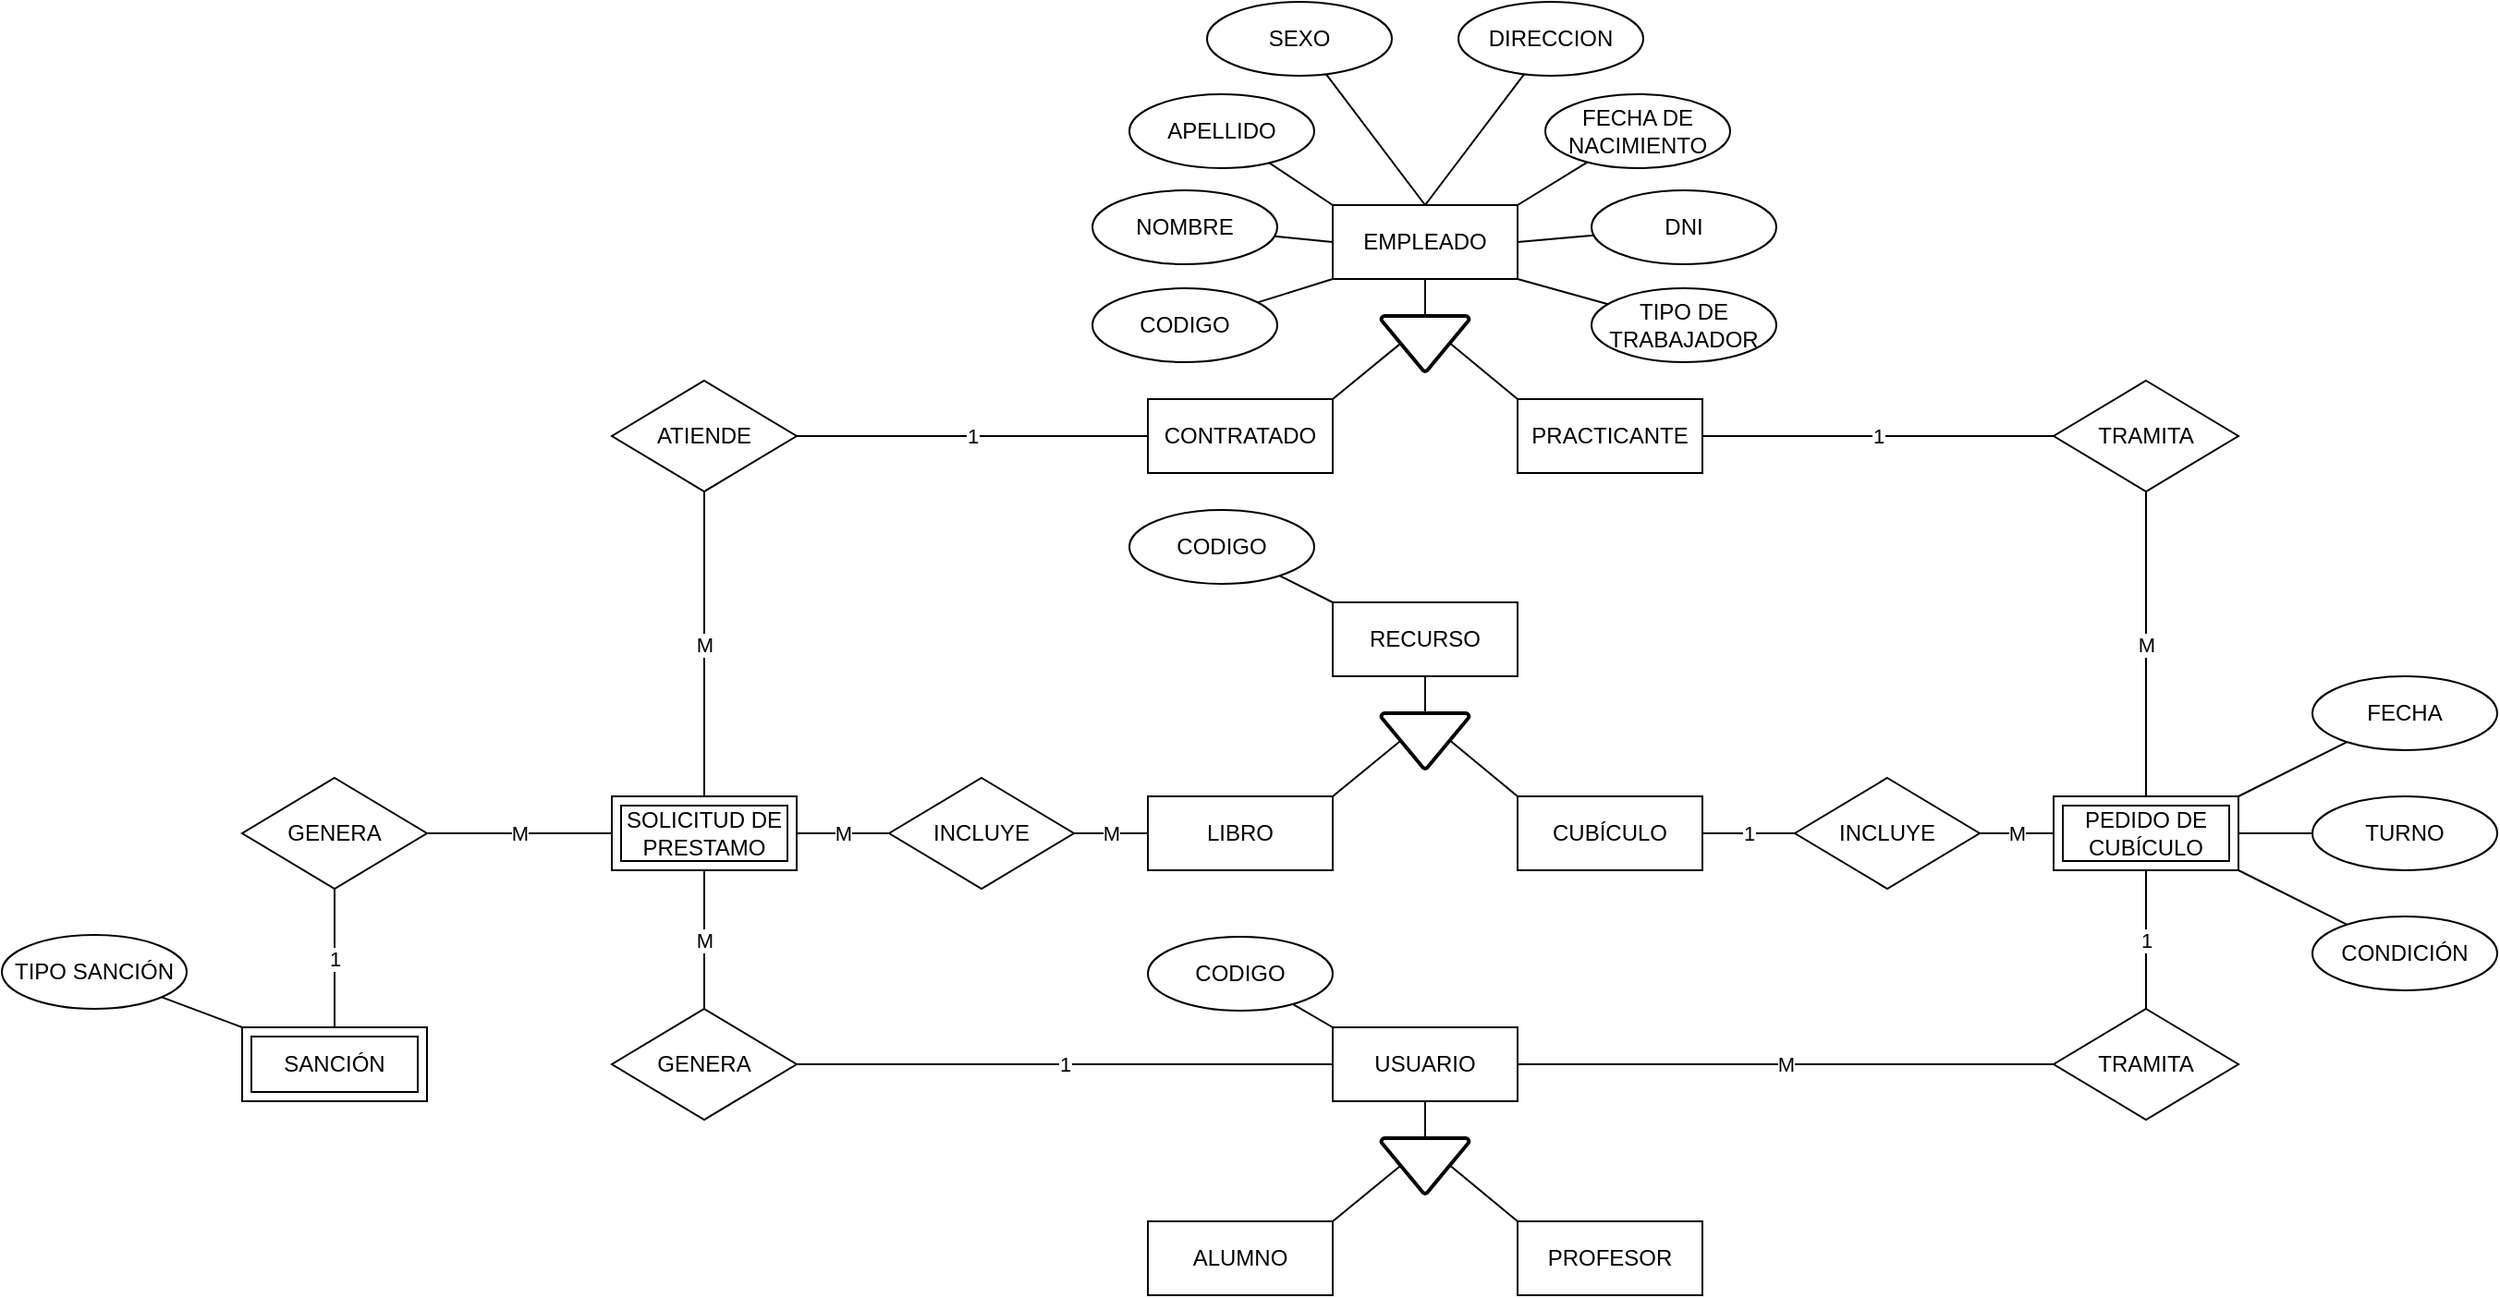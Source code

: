 <mxfile version="24.7.7">
  <diagram name="Página-1" id="G9rUGPNw00L3rzabB0hU">
    <mxGraphModel dx="1714" dy="923" grid="1" gridSize="10" guides="1" tooltips="1" connect="1" arrows="1" fold="1" page="1" pageScale="1" pageWidth="1654" pageHeight="1169" math="0" shadow="0">
      <root>
        <mxCell id="0" />
        <mxCell id="1" parent="0" />
        <mxCell id="yMQW78_DR7g0Fg4DEsil-11" value="" style="rounded=0;orthogonalLoop=1;jettySize=auto;html=1;endArrow=none;endFill=0;" edge="1" parent="1" source="yMQW78_DR7g0Fg4DEsil-2" target="yMQW78_DR7g0Fg4DEsil-10">
          <mxGeometry relative="1" as="geometry" />
        </mxCell>
        <mxCell id="yMQW78_DR7g0Fg4DEsil-2" value="RECURSO" style="whiteSpace=wrap;html=1;align=center;" vertex="1" parent="1">
          <mxGeometry x="750" y="480" width="100" height="40" as="geometry" />
        </mxCell>
        <mxCell id="yMQW78_DR7g0Fg4DEsil-3" value="CUBÍCULO" style="whiteSpace=wrap;html=1;align=center;" vertex="1" parent="1">
          <mxGeometry x="850" y="585" width="100" height="40" as="geometry" />
        </mxCell>
        <mxCell id="yMQW78_DR7g0Fg4DEsil-16" value="M" style="rounded=0;orthogonalLoop=1;jettySize=auto;html=1;endArrow=none;endFill=0;" edge="1" parent="1" source="yMQW78_DR7g0Fg4DEsil-4" target="yMQW78_DR7g0Fg4DEsil-15">
          <mxGeometry relative="1" as="geometry" />
        </mxCell>
        <mxCell id="yMQW78_DR7g0Fg4DEsil-4" value="LIBRO" style="whiteSpace=wrap;html=1;align=center;" vertex="1" parent="1">
          <mxGeometry x="650" y="585" width="100" height="40" as="geometry" />
        </mxCell>
        <mxCell id="yMQW78_DR7g0Fg4DEsil-17" value="M" style="rounded=0;orthogonalLoop=1;jettySize=auto;html=1;endArrow=none;endFill=0;exitX=1;exitY=0.5;exitDx=0;exitDy=0;" edge="1" parent="1" source="yMQW78_DR7g0Fg4DEsil-79" target="yMQW78_DR7g0Fg4DEsil-15">
          <mxGeometry relative="1" as="geometry">
            <mxPoint x="460" y="605" as="sourcePoint" />
          </mxGeometry>
        </mxCell>
        <mxCell id="yMQW78_DR7g0Fg4DEsil-20" value="M" style="rounded=0;orthogonalLoop=1;jettySize=auto;html=1;entryX=0.5;entryY=1;entryDx=0;entryDy=0;endArrow=none;endFill=0;exitX=0.5;exitY=0;exitDx=0;exitDy=0;" edge="1" parent="1" source="yMQW78_DR7g0Fg4DEsil-79" target="yMQW78_DR7g0Fg4DEsil-18">
          <mxGeometry relative="1" as="geometry">
            <mxPoint x="410" y="585" as="sourcePoint" />
          </mxGeometry>
        </mxCell>
        <mxCell id="yMQW78_DR7g0Fg4DEsil-63" value="M" style="rounded=0;orthogonalLoop=1;jettySize=auto;html=1;endArrow=none;endFill=0;exitX=0.5;exitY=1;exitDx=0;exitDy=0;" edge="1" parent="1" source="yMQW78_DR7g0Fg4DEsil-79" target="yMQW78_DR7g0Fg4DEsil-62">
          <mxGeometry relative="1" as="geometry">
            <mxPoint x="410" y="625" as="sourcePoint" />
          </mxGeometry>
        </mxCell>
        <mxCell id="yMQW78_DR7g0Fg4DEsil-12" style="rounded=0;orthogonalLoop=1;jettySize=auto;html=1;entryX=1;entryY=0;entryDx=0;entryDy=0;endArrow=none;endFill=0;exitX=0.212;exitY=0.507;exitDx=0;exitDy=0;exitPerimeter=0;" edge="1" parent="1" source="yMQW78_DR7g0Fg4DEsil-10" target="yMQW78_DR7g0Fg4DEsil-4">
          <mxGeometry relative="1" as="geometry" />
        </mxCell>
        <mxCell id="yMQW78_DR7g0Fg4DEsil-13" style="rounded=0;orthogonalLoop=1;jettySize=auto;html=1;entryX=0;entryY=0;entryDx=0;entryDy=0;endArrow=none;endFill=0;exitX=0.792;exitY=0.504;exitDx=0;exitDy=0;exitPerimeter=0;" edge="1" parent="1" source="yMQW78_DR7g0Fg4DEsil-10" target="yMQW78_DR7g0Fg4DEsil-3">
          <mxGeometry relative="1" as="geometry" />
        </mxCell>
        <mxCell id="yMQW78_DR7g0Fg4DEsil-10" value="" style="strokeWidth=2;html=1;shape=mxgraph.flowchart.merge_or_storage;whiteSpace=wrap;" vertex="1" parent="1">
          <mxGeometry x="776.25" y="540" width="47.5" height="30" as="geometry" />
        </mxCell>
        <mxCell id="yMQW78_DR7g0Fg4DEsil-15" value="INCLUYE" style="shape=rhombus;perimeter=rhombusPerimeter;whiteSpace=wrap;html=1;align=center;" vertex="1" parent="1">
          <mxGeometry x="510" y="575" width="100" height="60" as="geometry" />
        </mxCell>
        <mxCell id="yMQW78_DR7g0Fg4DEsil-21" value="1" style="rounded=0;orthogonalLoop=1;jettySize=auto;html=1;endArrow=none;endFill=0;" edge="1" parent="1" source="yMQW78_DR7g0Fg4DEsil-18" target="yMQW78_DR7g0Fg4DEsil-19">
          <mxGeometry relative="1" as="geometry" />
        </mxCell>
        <mxCell id="yMQW78_DR7g0Fg4DEsil-18" value="ATIENDE" style="shape=rhombus;perimeter=rhombusPerimeter;whiteSpace=wrap;html=1;align=center;" vertex="1" parent="1">
          <mxGeometry x="360" y="360" width="100" height="60" as="geometry" />
        </mxCell>
        <mxCell id="yMQW78_DR7g0Fg4DEsil-19" value="CONTRATADO" style="whiteSpace=wrap;html=1;align=center;" vertex="1" parent="1">
          <mxGeometry x="650" y="370" width="100" height="40" as="geometry" />
        </mxCell>
        <mxCell id="yMQW78_DR7g0Fg4DEsil-23" style="rounded=0;orthogonalLoop=1;jettySize=auto;html=1;entryX=0;entryY=0;entryDx=0;entryDy=0;endArrow=none;endFill=0;exitX=0.792;exitY=0.504;exitDx=0;exitDy=0;exitPerimeter=0;" edge="1" source="yMQW78_DR7g0Fg4DEsil-25" target="yMQW78_DR7g0Fg4DEsil-26" parent="1">
          <mxGeometry relative="1" as="geometry" />
        </mxCell>
        <mxCell id="yMQW78_DR7g0Fg4DEsil-25" value="" style="strokeWidth=2;html=1;shape=mxgraph.flowchart.merge_or_storage;whiteSpace=wrap;" vertex="1" parent="1">
          <mxGeometry x="776.25" y="325" width="47.5" height="30" as="geometry" />
        </mxCell>
        <mxCell id="yMQW78_DR7g0Fg4DEsil-26" value="PRACTICANTE" style="whiteSpace=wrap;html=1;align=center;" vertex="1" parent="1">
          <mxGeometry x="850" y="370" width="100" height="40" as="geometry" />
        </mxCell>
        <mxCell id="yMQW78_DR7g0Fg4DEsil-28" value="" style="rounded=0;orthogonalLoop=1;jettySize=auto;html=1;endArrow=none;endFill=0;" edge="1" parent="1" source="yMQW78_DR7g0Fg4DEsil-27" target="yMQW78_DR7g0Fg4DEsil-25">
          <mxGeometry relative="1" as="geometry" />
        </mxCell>
        <mxCell id="yMQW78_DR7g0Fg4DEsil-27" value="EMPLEADO" style="whiteSpace=wrap;html=1;align=center;" vertex="1" parent="1">
          <mxGeometry x="750" y="265" width="100" height="40" as="geometry" />
        </mxCell>
        <mxCell id="yMQW78_DR7g0Fg4DEsil-31" style="rounded=0;orthogonalLoop=1;jettySize=auto;html=1;entryX=0.216;entryY=0.502;entryDx=0;entryDy=0;entryPerimeter=0;exitX=1;exitY=0;exitDx=0;exitDy=0;endArrow=none;endFill=0;" edge="1" parent="1" source="yMQW78_DR7g0Fg4DEsil-19" target="yMQW78_DR7g0Fg4DEsil-25">
          <mxGeometry relative="1" as="geometry" />
        </mxCell>
        <mxCell id="yMQW78_DR7g0Fg4DEsil-35" value="1" style="rounded=0;orthogonalLoop=1;jettySize=auto;html=1;endArrow=none;endFill=0;" edge="1" parent="1" source="yMQW78_DR7g0Fg4DEsil-33" target="yMQW78_DR7g0Fg4DEsil-3">
          <mxGeometry relative="1" as="geometry" />
        </mxCell>
        <mxCell id="yMQW78_DR7g0Fg4DEsil-36" value="" style="rounded=0;orthogonalLoop=1;jettySize=auto;html=1;endArrow=none;endFill=0;" edge="1" parent="1" source="yMQW78_DR7g0Fg4DEsil-33">
          <mxGeometry relative="1" as="geometry">
            <mxPoint x="1140" y="605" as="targetPoint" />
          </mxGeometry>
        </mxCell>
        <mxCell id="yMQW78_DR7g0Fg4DEsil-37" value="M" style="rounded=0;orthogonalLoop=1;jettySize=auto;html=1;endArrow=none;endFill=0;entryX=0;entryY=0.5;entryDx=0;entryDy=0;" edge="1" parent="1" source="yMQW78_DR7g0Fg4DEsil-33" target="yMQW78_DR7g0Fg4DEsil-81">
          <mxGeometry relative="1" as="geometry">
            <mxPoint x="1140" y="605" as="targetPoint" />
          </mxGeometry>
        </mxCell>
        <mxCell id="yMQW78_DR7g0Fg4DEsil-33" value="INCLUYE" style="shape=rhombus;perimeter=rhombusPerimeter;whiteSpace=wrap;html=1;align=center;" vertex="1" parent="1">
          <mxGeometry x="1000" y="575" width="100" height="60" as="geometry" />
        </mxCell>
        <mxCell id="yMQW78_DR7g0Fg4DEsil-39" value="M" style="rounded=0;orthogonalLoop=1;jettySize=auto;html=1;entryX=0.5;entryY=0;entryDx=0;entryDy=0;endArrow=none;endFill=0;" edge="1" parent="1" source="yMQW78_DR7g0Fg4DEsil-38" target="yMQW78_DR7g0Fg4DEsil-81">
          <mxGeometry relative="1" as="geometry">
            <mxPoint x="1190" y="585" as="targetPoint" />
          </mxGeometry>
        </mxCell>
        <mxCell id="yMQW78_DR7g0Fg4DEsil-40" value="1" style="rounded=0;orthogonalLoop=1;jettySize=auto;html=1;endArrow=none;endFill=0;" edge="1" parent="1" source="yMQW78_DR7g0Fg4DEsil-38" target="yMQW78_DR7g0Fg4DEsil-26">
          <mxGeometry relative="1" as="geometry" />
        </mxCell>
        <mxCell id="yMQW78_DR7g0Fg4DEsil-38" value="TRAMITA" style="shape=rhombus;perimeter=rhombusPerimeter;whiteSpace=wrap;html=1;align=center;" vertex="1" parent="1">
          <mxGeometry x="1140" y="360" width="100" height="60" as="geometry" />
        </mxCell>
        <mxCell id="yMQW78_DR7g0Fg4DEsil-45" style="rounded=0;orthogonalLoop=1;jettySize=auto;html=1;entryX=1;entryY=0;entryDx=0;entryDy=0;endArrow=none;endFill=0;" edge="1" parent="1" source="yMQW78_DR7g0Fg4DEsil-41" target="yMQW78_DR7g0Fg4DEsil-81">
          <mxGeometry relative="1" as="geometry">
            <mxPoint x="1240" y="585" as="targetPoint" />
          </mxGeometry>
        </mxCell>
        <mxCell id="yMQW78_DR7g0Fg4DEsil-41" value="FECHA" style="ellipse;whiteSpace=wrap;html=1;align=center;" vertex="1" parent="1">
          <mxGeometry x="1280" y="520" width="100" height="40" as="geometry" />
        </mxCell>
        <mxCell id="yMQW78_DR7g0Fg4DEsil-44" value="" style="rounded=0;orthogonalLoop=1;jettySize=auto;html=1;endArrow=none;endFill=0;entryX=1;entryY=0.5;entryDx=0;entryDy=0;" edge="1" parent="1" source="yMQW78_DR7g0Fg4DEsil-42" target="yMQW78_DR7g0Fg4DEsil-81">
          <mxGeometry relative="1" as="geometry">
            <mxPoint x="1240" y="605" as="targetPoint" />
          </mxGeometry>
        </mxCell>
        <mxCell id="yMQW78_DR7g0Fg4DEsil-42" value="TURNO" style="ellipse;whiteSpace=wrap;html=1;align=center;" vertex="1" parent="1">
          <mxGeometry x="1280" y="585" width="100" height="40" as="geometry" />
        </mxCell>
        <mxCell id="yMQW78_DR7g0Fg4DEsil-47" style="rounded=0;orthogonalLoop=1;jettySize=auto;html=1;entryX=1;entryY=1;entryDx=0;entryDy=0;endArrow=none;endFill=0;" edge="1" parent="1" source="yMQW78_DR7g0Fg4DEsil-43" target="yMQW78_DR7g0Fg4DEsil-81">
          <mxGeometry relative="1" as="geometry">
            <mxPoint x="1240" y="625" as="targetPoint" />
          </mxGeometry>
        </mxCell>
        <mxCell id="yMQW78_DR7g0Fg4DEsil-43" value="CONDICIÓN" style="ellipse;whiteSpace=wrap;html=1;align=center;" vertex="1" parent="1">
          <mxGeometry x="1280" y="650" width="100" height="40" as="geometry" />
        </mxCell>
        <mxCell id="yMQW78_DR7g0Fg4DEsil-48" value="" style="rounded=0;orthogonalLoop=1;jettySize=auto;html=1;endArrow=none;endFill=0;" edge="1" source="yMQW78_DR7g0Fg4DEsil-49" target="yMQW78_DR7g0Fg4DEsil-54" parent="1">
          <mxGeometry relative="1" as="geometry" />
        </mxCell>
        <mxCell id="yMQW78_DR7g0Fg4DEsil-49" value="USUARIO" style="whiteSpace=wrap;html=1;align=center;" vertex="1" parent="1">
          <mxGeometry x="750" y="710" width="100" height="40" as="geometry" />
        </mxCell>
        <mxCell id="yMQW78_DR7g0Fg4DEsil-50" value="PROFESOR" style="whiteSpace=wrap;html=1;align=center;" vertex="1" parent="1">
          <mxGeometry x="850" y="815" width="100" height="40" as="geometry" />
        </mxCell>
        <mxCell id="yMQW78_DR7g0Fg4DEsil-51" value="ALUMNO" style="whiteSpace=wrap;html=1;align=center;" vertex="1" parent="1">
          <mxGeometry x="650" y="815" width="100" height="40" as="geometry" />
        </mxCell>
        <mxCell id="yMQW78_DR7g0Fg4DEsil-52" style="rounded=0;orthogonalLoop=1;jettySize=auto;html=1;entryX=1;entryY=0;entryDx=0;entryDy=0;endArrow=none;endFill=0;exitX=0.212;exitY=0.507;exitDx=0;exitDy=0;exitPerimeter=0;" edge="1" source="yMQW78_DR7g0Fg4DEsil-54" target="yMQW78_DR7g0Fg4DEsil-51" parent="1">
          <mxGeometry relative="1" as="geometry" />
        </mxCell>
        <mxCell id="yMQW78_DR7g0Fg4DEsil-53" style="rounded=0;orthogonalLoop=1;jettySize=auto;html=1;entryX=0;entryY=0;entryDx=0;entryDy=0;endArrow=none;endFill=0;exitX=0.792;exitY=0.504;exitDx=0;exitDy=0;exitPerimeter=0;" edge="1" source="yMQW78_DR7g0Fg4DEsil-54" target="yMQW78_DR7g0Fg4DEsil-50" parent="1">
          <mxGeometry relative="1" as="geometry" />
        </mxCell>
        <mxCell id="yMQW78_DR7g0Fg4DEsil-54" value="" style="strokeWidth=2;html=1;shape=mxgraph.flowchart.merge_or_storage;whiteSpace=wrap;" vertex="1" parent="1">
          <mxGeometry x="776.25" y="770" width="47.5" height="30" as="geometry" />
        </mxCell>
        <mxCell id="yMQW78_DR7g0Fg4DEsil-64" value="1" style="rounded=0;orthogonalLoop=1;jettySize=auto;html=1;entryX=0;entryY=0.5;entryDx=0;entryDy=0;endArrow=none;endFill=0;" edge="1" parent="1" source="yMQW78_DR7g0Fg4DEsil-62" target="yMQW78_DR7g0Fg4DEsil-49">
          <mxGeometry relative="1" as="geometry" />
        </mxCell>
        <mxCell id="yMQW78_DR7g0Fg4DEsil-62" value="GENERA" style="shape=rhombus;perimeter=rhombusPerimeter;whiteSpace=wrap;html=1;align=center;" vertex="1" parent="1">
          <mxGeometry x="360" y="700" width="100" height="60" as="geometry" />
        </mxCell>
        <mxCell id="yMQW78_DR7g0Fg4DEsil-66" value="1" style="rounded=0;orthogonalLoop=1;jettySize=auto;html=1;endArrow=none;endFill=0;entryX=0.5;entryY=1;entryDx=0;entryDy=0;" edge="1" parent="1" source="yMQW78_DR7g0Fg4DEsil-65" target="yMQW78_DR7g0Fg4DEsil-81">
          <mxGeometry relative="1" as="geometry">
            <mxPoint x="1190" y="625" as="targetPoint" />
          </mxGeometry>
        </mxCell>
        <mxCell id="yMQW78_DR7g0Fg4DEsil-67" value="M" style="rounded=0;orthogonalLoop=1;jettySize=auto;html=1;entryX=1;entryY=0.5;entryDx=0;entryDy=0;endArrow=none;endFill=0;" edge="1" parent="1" source="yMQW78_DR7g0Fg4DEsil-65" target="yMQW78_DR7g0Fg4DEsil-49">
          <mxGeometry relative="1" as="geometry" />
        </mxCell>
        <mxCell id="yMQW78_DR7g0Fg4DEsil-65" value="TRAMITA" style="shape=rhombus;perimeter=rhombusPerimeter;whiteSpace=wrap;html=1;align=center;" vertex="1" parent="1">
          <mxGeometry x="1140" y="700" width="100" height="60" as="geometry" />
        </mxCell>
        <mxCell id="yMQW78_DR7g0Fg4DEsil-69" style="rounded=0;orthogonalLoop=1;jettySize=auto;html=1;entryX=0;entryY=0;entryDx=0;entryDy=0;endArrow=none;endFill=0;" edge="1" parent="1" source="yMQW78_DR7g0Fg4DEsil-68" target="yMQW78_DR7g0Fg4DEsil-49">
          <mxGeometry relative="1" as="geometry" />
        </mxCell>
        <mxCell id="yMQW78_DR7g0Fg4DEsil-68" value="CODIGO" style="ellipse;whiteSpace=wrap;html=1;align=center;" vertex="1" parent="1">
          <mxGeometry x="650" y="661" width="100" height="40" as="geometry" />
        </mxCell>
        <mxCell id="yMQW78_DR7g0Fg4DEsil-75" value="1" style="rounded=0;orthogonalLoop=1;jettySize=auto;html=1;endArrow=none;endFill=0;entryX=0.5;entryY=0;entryDx=0;entryDy=0;" edge="1" parent="1" source="yMQW78_DR7g0Fg4DEsil-71" target="yMQW78_DR7g0Fg4DEsil-85">
          <mxGeometry relative="1" as="geometry">
            <mxPoint x="210" y="710" as="targetPoint" />
          </mxGeometry>
        </mxCell>
        <mxCell id="yMQW78_DR7g0Fg4DEsil-76" value="M" style="rounded=0;orthogonalLoop=1;jettySize=auto;html=1;endArrow=none;endFill=0;entryX=0;entryY=0.5;entryDx=0;entryDy=0;" edge="1" parent="1" source="yMQW78_DR7g0Fg4DEsil-71" target="yMQW78_DR7g0Fg4DEsil-79">
          <mxGeometry relative="1" as="geometry">
            <mxPoint x="360" y="605" as="targetPoint" />
          </mxGeometry>
        </mxCell>
        <mxCell id="yMQW78_DR7g0Fg4DEsil-71" value="GENERA" style="shape=rhombus;perimeter=rhombusPerimeter;whiteSpace=wrap;html=1;align=center;" vertex="1" parent="1">
          <mxGeometry x="160" y="575" width="100" height="60" as="geometry" />
        </mxCell>
        <mxCell id="yMQW78_DR7g0Fg4DEsil-78" style="rounded=0;orthogonalLoop=1;jettySize=auto;html=1;entryX=0;entryY=0;entryDx=0;entryDy=0;endArrow=none;endFill=0;" edge="1" parent="1" source="yMQW78_DR7g0Fg4DEsil-77" target="yMQW78_DR7g0Fg4DEsil-85">
          <mxGeometry relative="1" as="geometry">
            <mxPoint x="160" y="710" as="targetPoint" />
          </mxGeometry>
        </mxCell>
        <mxCell id="yMQW78_DR7g0Fg4DEsil-77" value="TIPO SANCIÓN" style="ellipse;whiteSpace=wrap;html=1;align=center;" vertex="1" parent="1">
          <mxGeometry x="30" y="660" width="100" height="40" as="geometry" />
        </mxCell>
        <mxCell id="yMQW78_DR7g0Fg4DEsil-79" value="SOLICITUD DE PRESTAMO" style="shape=ext;margin=3;double=1;whiteSpace=wrap;html=1;align=center;" vertex="1" parent="1">
          <mxGeometry x="360" y="585" width="100" height="40" as="geometry" />
        </mxCell>
        <mxCell id="yMQW78_DR7g0Fg4DEsil-81" value="PEDIDO DE CUBÍCULO" style="shape=ext;margin=3;double=1;whiteSpace=wrap;html=1;align=center;" vertex="1" parent="1">
          <mxGeometry x="1140" y="585" width="100" height="40" as="geometry" />
        </mxCell>
        <mxCell id="yMQW78_DR7g0Fg4DEsil-85" value="SANCIÓN" style="shape=ext;margin=3;double=1;whiteSpace=wrap;html=1;align=center;" vertex="1" parent="1">
          <mxGeometry x="160" y="710" width="100" height="40" as="geometry" />
        </mxCell>
        <mxCell id="yMQW78_DR7g0Fg4DEsil-89" style="rounded=0;orthogonalLoop=1;jettySize=auto;html=1;entryX=0;entryY=0;entryDx=0;entryDy=0;endArrow=none;endFill=0;" edge="1" parent="1" source="yMQW78_DR7g0Fg4DEsil-88" target="yMQW78_DR7g0Fg4DEsil-2">
          <mxGeometry relative="1" as="geometry" />
        </mxCell>
        <mxCell id="yMQW78_DR7g0Fg4DEsil-88" value="CODIGO" style="ellipse;whiteSpace=wrap;html=1;align=center;" vertex="1" parent="1">
          <mxGeometry x="640" y="430" width="100" height="40" as="geometry" />
        </mxCell>
        <mxCell id="yMQW78_DR7g0Fg4DEsil-109" style="rounded=0;orthogonalLoop=1;jettySize=auto;html=1;entryX=0;entryY=0;entryDx=0;entryDy=0;endArrow=none;endFill=0;" edge="1" parent="1" source="yMQW78_DR7g0Fg4DEsil-90" target="yMQW78_DR7g0Fg4DEsil-27">
          <mxGeometry relative="1" as="geometry" />
        </mxCell>
        <mxCell id="yMQW78_DR7g0Fg4DEsil-90" value="APELLIDO" style="ellipse;whiteSpace=wrap;html=1;align=center;" vertex="1" parent="1">
          <mxGeometry x="640" y="205" width="100" height="40" as="geometry" />
        </mxCell>
        <mxCell id="yMQW78_DR7g0Fg4DEsil-114" style="rounded=0;orthogonalLoop=1;jettySize=auto;html=1;entryX=1;entryY=1;entryDx=0;entryDy=0;endArrow=none;endFill=0;" edge="1" parent="1" source="yMQW78_DR7g0Fg4DEsil-93" target="yMQW78_DR7g0Fg4DEsil-27">
          <mxGeometry relative="1" as="geometry" />
        </mxCell>
        <mxCell id="yMQW78_DR7g0Fg4DEsil-93" value="TIPO DE TRABAJADOR" style="ellipse;whiteSpace=wrap;html=1;align=center;" vertex="1" parent="1">
          <mxGeometry x="890" y="310" width="100" height="40" as="geometry" />
        </mxCell>
        <mxCell id="yMQW78_DR7g0Fg4DEsil-107" style="rounded=0;orthogonalLoop=1;jettySize=auto;html=1;entryX=0;entryY=1;entryDx=0;entryDy=0;endArrow=none;endFill=0;" edge="1" parent="1" source="yMQW78_DR7g0Fg4DEsil-94" target="yMQW78_DR7g0Fg4DEsil-27">
          <mxGeometry relative="1" as="geometry" />
        </mxCell>
        <mxCell id="yMQW78_DR7g0Fg4DEsil-94" value="CODIGO" style="ellipse;whiteSpace=wrap;html=1;align=center;" vertex="1" parent="1">
          <mxGeometry x="620" y="310" width="100" height="40" as="geometry" />
        </mxCell>
        <mxCell id="yMQW78_DR7g0Fg4DEsil-108" style="rounded=0;orthogonalLoop=1;jettySize=auto;html=1;entryX=0;entryY=0.5;entryDx=0;entryDy=0;endArrow=none;endFill=0;" edge="1" parent="1" source="yMQW78_DR7g0Fg4DEsil-95" target="yMQW78_DR7g0Fg4DEsil-27">
          <mxGeometry relative="1" as="geometry" />
        </mxCell>
        <mxCell id="yMQW78_DR7g0Fg4DEsil-95" value="NOMBRE" style="ellipse;whiteSpace=wrap;html=1;align=center;" vertex="1" parent="1">
          <mxGeometry x="620" y="257" width="100" height="40" as="geometry" />
        </mxCell>
        <mxCell id="yMQW78_DR7g0Fg4DEsil-96" style="rounded=0;orthogonalLoop=1;jettySize=auto;html=1;exitX=0.5;exitY=1;exitDx=0;exitDy=0;endArrow=none;endFill=0;" edge="1" parent="1" source="yMQW78_DR7g0Fg4DEsil-95" target="yMQW78_DR7g0Fg4DEsil-95">
          <mxGeometry relative="1" as="geometry" />
        </mxCell>
        <mxCell id="yMQW78_DR7g0Fg4DEsil-113" style="rounded=0;orthogonalLoop=1;jettySize=auto;html=1;entryX=1;entryY=0.5;entryDx=0;entryDy=0;endArrow=none;endFill=0;" edge="1" parent="1" source="yMQW78_DR7g0Fg4DEsil-103" target="yMQW78_DR7g0Fg4DEsil-27">
          <mxGeometry relative="1" as="geometry" />
        </mxCell>
        <mxCell id="yMQW78_DR7g0Fg4DEsil-103" value="DNI" style="ellipse;whiteSpace=wrap;html=1;align=center;" vertex="1" parent="1">
          <mxGeometry x="890" y="257" width="100" height="40" as="geometry" />
        </mxCell>
        <mxCell id="yMQW78_DR7g0Fg4DEsil-112" style="rounded=0;orthogonalLoop=1;jettySize=auto;html=1;entryX=1;entryY=0;entryDx=0;entryDy=0;endArrow=none;endFill=0;" edge="1" parent="1" source="yMQW78_DR7g0Fg4DEsil-104" target="yMQW78_DR7g0Fg4DEsil-27">
          <mxGeometry relative="1" as="geometry" />
        </mxCell>
        <mxCell id="yMQW78_DR7g0Fg4DEsil-104" value="FECHA DE NACIMIENTO" style="ellipse;whiteSpace=wrap;html=1;align=center;" vertex="1" parent="1">
          <mxGeometry x="865" y="205" width="100" height="40" as="geometry" />
        </mxCell>
        <mxCell id="yMQW78_DR7g0Fg4DEsil-110" style="rounded=0;orthogonalLoop=1;jettySize=auto;html=1;entryX=0.5;entryY=0;entryDx=0;entryDy=0;endArrow=none;endFill=0;" edge="1" parent="1" source="yMQW78_DR7g0Fg4DEsil-105" target="yMQW78_DR7g0Fg4DEsil-27">
          <mxGeometry relative="1" as="geometry" />
        </mxCell>
        <mxCell id="yMQW78_DR7g0Fg4DEsil-105" value="SEXO" style="ellipse;whiteSpace=wrap;html=1;align=center;" vertex="1" parent="1">
          <mxGeometry x="682" y="155" width="100" height="40" as="geometry" />
        </mxCell>
        <mxCell id="yMQW78_DR7g0Fg4DEsil-111" style="rounded=0;orthogonalLoop=1;jettySize=auto;html=1;entryX=0.5;entryY=0;entryDx=0;entryDy=0;endArrow=none;endFill=0;" edge="1" parent="1" source="yMQW78_DR7g0Fg4DEsil-106" target="yMQW78_DR7g0Fg4DEsil-27">
          <mxGeometry relative="1" as="geometry" />
        </mxCell>
        <mxCell id="yMQW78_DR7g0Fg4DEsil-106" value="DIRECCION" style="ellipse;whiteSpace=wrap;html=1;align=center;" vertex="1" parent="1">
          <mxGeometry x="818" y="155" width="100" height="40" as="geometry" />
        </mxCell>
      </root>
    </mxGraphModel>
  </diagram>
</mxfile>
